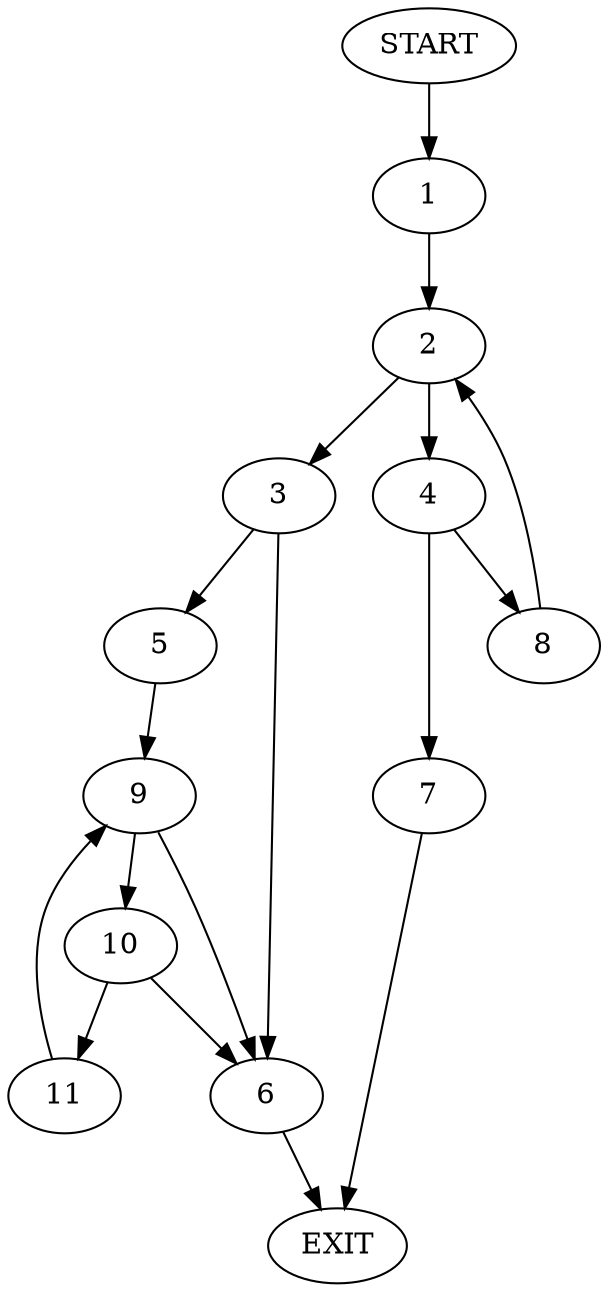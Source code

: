 digraph {
0 [label="START"]
12 [label="EXIT"]
0 -> 1
1 -> 2
2 -> 3
2 -> 4
3 -> 5
3 -> 6
4 -> 7
4 -> 8
7 -> 12
8 -> 2
6 -> 12
5 -> 9
9 -> 6
9 -> 10
10 -> 6
10 -> 11
11 -> 9
}
